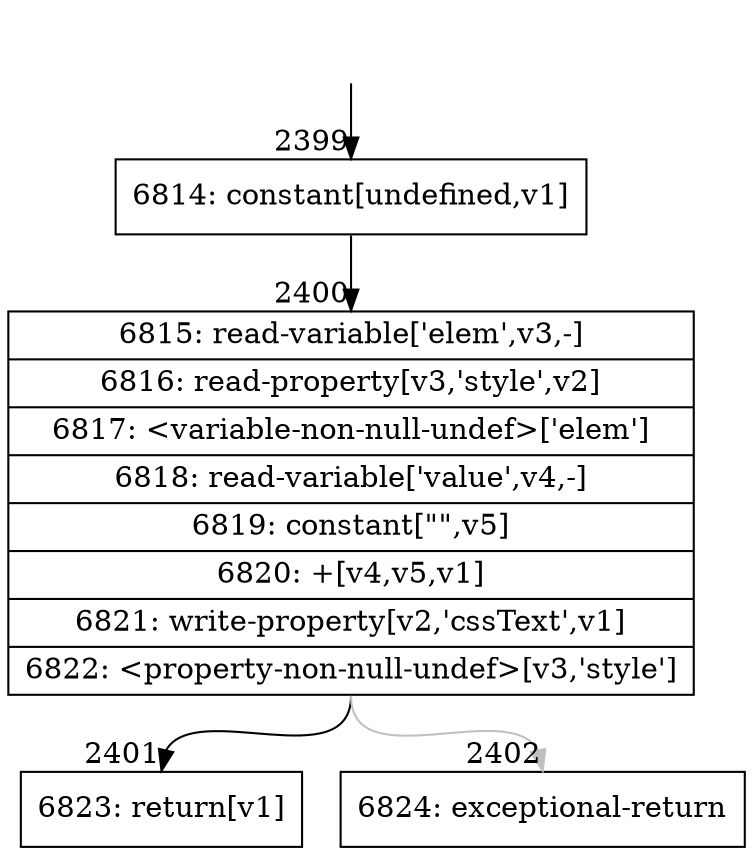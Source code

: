 digraph {
rankdir="TD"
BB_entry163[shape=none,label=""];
BB_entry163 -> BB2399 [tailport=s, headport=n, headlabel="    2399"]
BB2399 [shape=record label="{6814: constant[undefined,v1]}" ] 
BB2399 -> BB2400 [tailport=s, headport=n, headlabel="      2400"]
BB2400 [shape=record label="{6815: read-variable['elem',v3,-]|6816: read-property[v3,'style',v2]|6817: \<variable-non-null-undef\>['elem']|6818: read-variable['value',v4,-]|6819: constant[\"\",v5]|6820: +[v4,v5,v1]|6821: write-property[v2,'cssText',v1]|6822: \<property-non-null-undef\>[v3,'style']}" ] 
BB2400 -> BB2401 [tailport=s, headport=n, headlabel="      2401"]
BB2400 -> BB2402 [tailport=s, headport=n, color=gray, headlabel="      2402"]
BB2401 [shape=record label="{6823: return[v1]}" ] 
BB2402 [shape=record label="{6824: exceptional-return}" ] 
}

